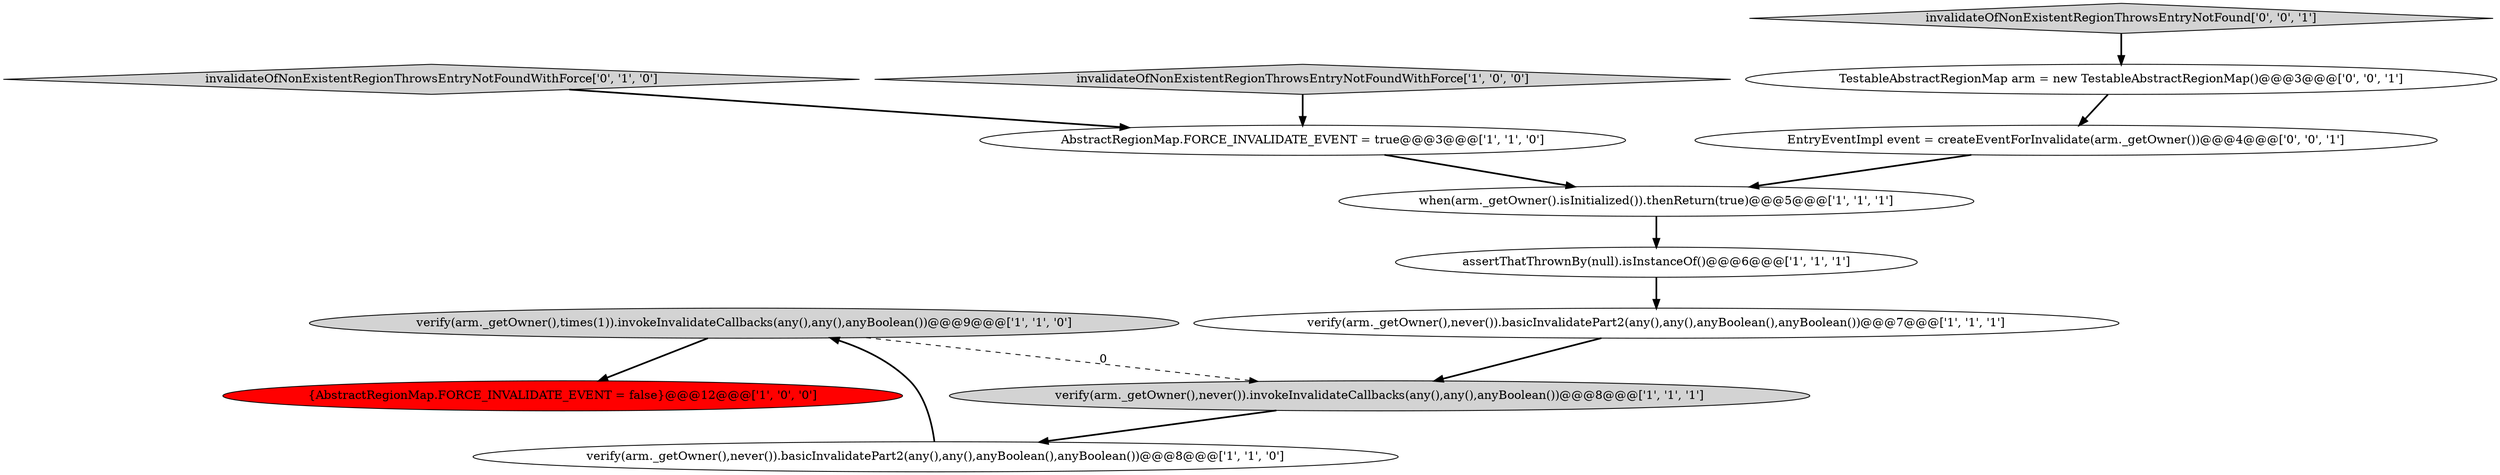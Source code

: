 digraph {
7 [style = filled, label = "verify(arm._getOwner(),times(1)).invokeInvalidateCallbacks(any(),any(),anyBoolean())@@@9@@@['1', '1', '0']", fillcolor = lightgray, shape = ellipse image = "AAA0AAABBB1BBB"];
5 [style = filled, label = "AbstractRegionMap.FORCE_INVALIDATE_EVENT = true@@@3@@@['1', '1', '0']", fillcolor = white, shape = ellipse image = "AAA0AAABBB1BBB"];
8 [style = filled, label = "verify(arm._getOwner(),never()).basicInvalidatePart2(any(),any(),anyBoolean(),anyBoolean())@@@8@@@['1', '1', '0']", fillcolor = white, shape = ellipse image = "AAA0AAABBB1BBB"];
2 [style = filled, label = "when(arm._getOwner().isInitialized()).thenReturn(true)@@@5@@@['1', '1', '1']", fillcolor = white, shape = ellipse image = "AAA0AAABBB1BBB"];
6 [style = filled, label = "assertThatThrownBy(null).isInstanceOf()@@@6@@@['1', '1', '1']", fillcolor = white, shape = ellipse image = "AAA0AAABBB1BBB"];
9 [style = filled, label = "invalidateOfNonExistentRegionThrowsEntryNotFoundWithForce['0', '1', '0']", fillcolor = lightgray, shape = diamond image = "AAA0AAABBB2BBB"];
3 [style = filled, label = "{AbstractRegionMap.FORCE_INVALIDATE_EVENT = false}@@@12@@@['1', '0', '0']", fillcolor = red, shape = ellipse image = "AAA1AAABBB1BBB"];
11 [style = filled, label = "EntryEventImpl event = createEventForInvalidate(arm._getOwner())@@@4@@@['0', '0', '1']", fillcolor = white, shape = ellipse image = "AAA0AAABBB3BBB"];
4 [style = filled, label = "verify(arm._getOwner(),never()).basicInvalidatePart2(any(),any(),anyBoolean(),anyBoolean())@@@7@@@['1', '1', '1']", fillcolor = white, shape = ellipse image = "AAA0AAABBB1BBB"];
1 [style = filled, label = "verify(arm._getOwner(),never()).invokeInvalidateCallbacks(any(),any(),anyBoolean())@@@8@@@['1', '1', '1']", fillcolor = lightgray, shape = ellipse image = "AAA0AAABBB1BBB"];
12 [style = filled, label = "TestableAbstractRegionMap arm = new TestableAbstractRegionMap()@@@3@@@['0', '0', '1']", fillcolor = white, shape = ellipse image = "AAA0AAABBB3BBB"];
10 [style = filled, label = "invalidateOfNonExistentRegionThrowsEntryNotFound['0', '0', '1']", fillcolor = lightgray, shape = diamond image = "AAA0AAABBB3BBB"];
0 [style = filled, label = "invalidateOfNonExistentRegionThrowsEntryNotFoundWithForce['1', '0', '0']", fillcolor = lightgray, shape = diamond image = "AAA0AAABBB1BBB"];
9->5 [style = bold, label=""];
6->4 [style = bold, label=""];
5->2 [style = bold, label=""];
4->1 [style = bold, label=""];
1->8 [style = bold, label=""];
10->12 [style = bold, label=""];
7->1 [style = dashed, label="0"];
2->6 [style = bold, label=""];
11->2 [style = bold, label=""];
7->3 [style = bold, label=""];
8->7 [style = bold, label=""];
0->5 [style = bold, label=""];
12->11 [style = bold, label=""];
}

